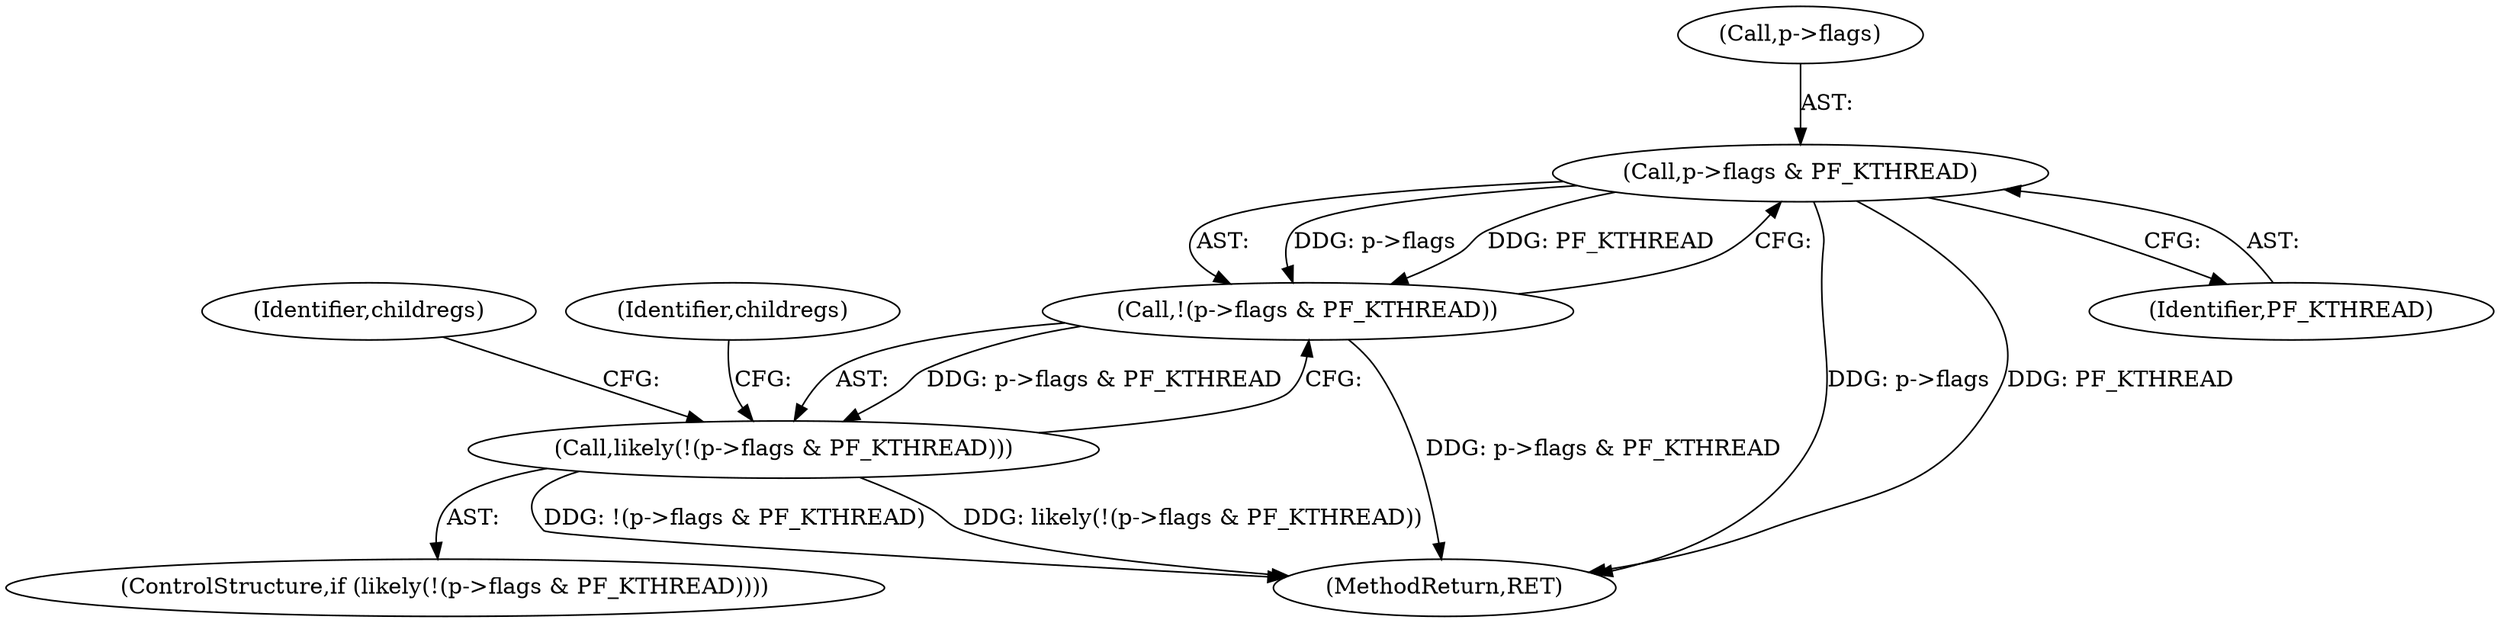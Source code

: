 digraph "0_linux_a4780adeefd042482f624f5e0d577bf9cdcbb760@pointer" {
"1000127" [label="(Call,p->flags & PF_KTHREAD)"];
"1000126" [label="(Call,!(p->flags & PF_KTHREAD))"];
"1000125" [label="(Call,likely(!(p->flags & PF_KTHREAD)))"];
"1000128" [label="(Call,p->flags)"];
"1000221" [label="(MethodReturn,RET)"];
"1000131" [label="(Identifier,PF_KTHREAD)"];
"1000135" [label="(Identifier,childregs)"];
"1000125" [label="(Call,likely(!(p->flags & PF_KTHREAD)))"];
"1000124" [label="(ControlStructure,if (likely(!(p->flags & PF_KTHREAD))))"];
"1000153" [label="(Identifier,childregs)"];
"1000126" [label="(Call,!(p->flags & PF_KTHREAD))"];
"1000127" [label="(Call,p->flags & PF_KTHREAD)"];
"1000127" -> "1000126"  [label="AST: "];
"1000127" -> "1000131"  [label="CFG: "];
"1000128" -> "1000127"  [label="AST: "];
"1000131" -> "1000127"  [label="AST: "];
"1000126" -> "1000127"  [label="CFG: "];
"1000127" -> "1000221"  [label="DDG: p->flags"];
"1000127" -> "1000221"  [label="DDG: PF_KTHREAD"];
"1000127" -> "1000126"  [label="DDG: p->flags"];
"1000127" -> "1000126"  [label="DDG: PF_KTHREAD"];
"1000126" -> "1000125"  [label="AST: "];
"1000125" -> "1000126"  [label="CFG: "];
"1000126" -> "1000221"  [label="DDG: p->flags & PF_KTHREAD"];
"1000126" -> "1000125"  [label="DDG: p->flags & PF_KTHREAD"];
"1000125" -> "1000124"  [label="AST: "];
"1000135" -> "1000125"  [label="CFG: "];
"1000153" -> "1000125"  [label="CFG: "];
"1000125" -> "1000221"  [label="DDG: !(p->flags & PF_KTHREAD)"];
"1000125" -> "1000221"  [label="DDG: likely(!(p->flags & PF_KTHREAD))"];
}
